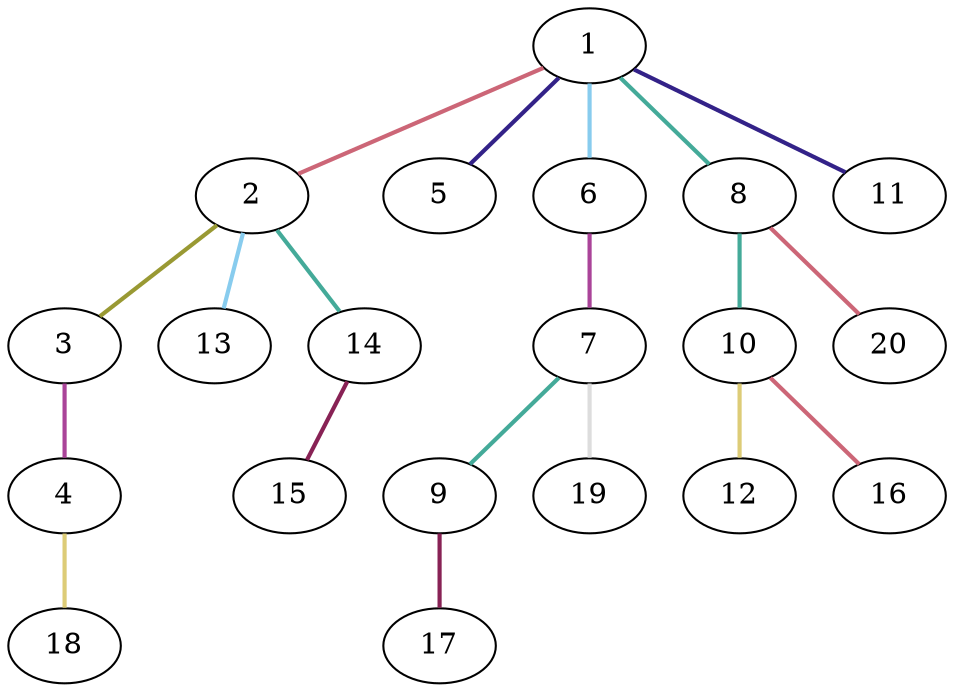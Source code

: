 graph {
	graph [rankdir=BT]
	1
	2
	2 -- 1 [color="#CC6677" style=bold]
	3
	3 -- 2 [color="#999933" style=bold]
	4
	4 -- 3 [color="#AA4499" style=bold]
	5
	5 -- 1 [color="#332288" style=bold]
	6
	6 -- 1 [color="#88CCEE" style=bold]
	7
	7 -- 6 [color="#AA4499" style=bold]
	8
	8 -- 1 [color="#44AA99" style=bold]
	9
	9 -- 7 [color="#44AA99" style=bold]
	10
	10 -- 8 [color="#44AA99" style=bold]
	11
	11 -- 1 [color="#332288" style=bold]
	12
	12 -- 10 [color="#DDCC77" style=bold]
	13
	13 -- 2 [color="#88CCEE" style=bold]
	14
	14 -- 2 [color="#44AA99" style=bold]
	15
	15 -- 14 [color="#882255" style=bold]
	16
	16 -- 10 [color="#CC6677" style=bold]
	17
	17 -- 9 [color="#882255" style=bold]
	18
	18 -- 4 [color="#DDCC77" style=bold]
	19
	19 -- 7 [color="#DDDDDD" style=bold]
	20
	20 -- 8 [color="#CC6677" style=bold]
}